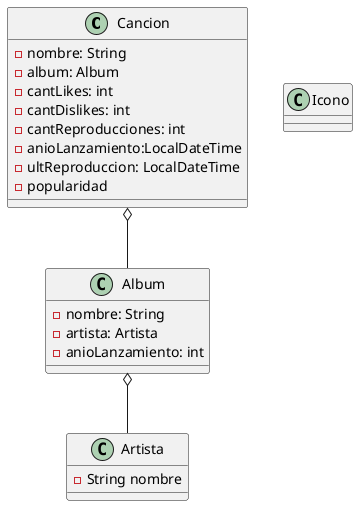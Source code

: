 @startuml

class Cancion{
    - nombre: String
    - album: Album
    - cantLikes: int
    - cantDislikes: int
    - cantReproducciones: int
    - anioLanzamiento:LocalDateTime
    - ultReproduccion: LocalDateTime
    - popularidad
}

class Album{
    - nombre: String
    - artista: Artista
    - anioLanzamiento: int
}

class Artista{
    - String nombre
}

class Icono{

}

Cancion o-- Album
Album o-- Artista
@enduml